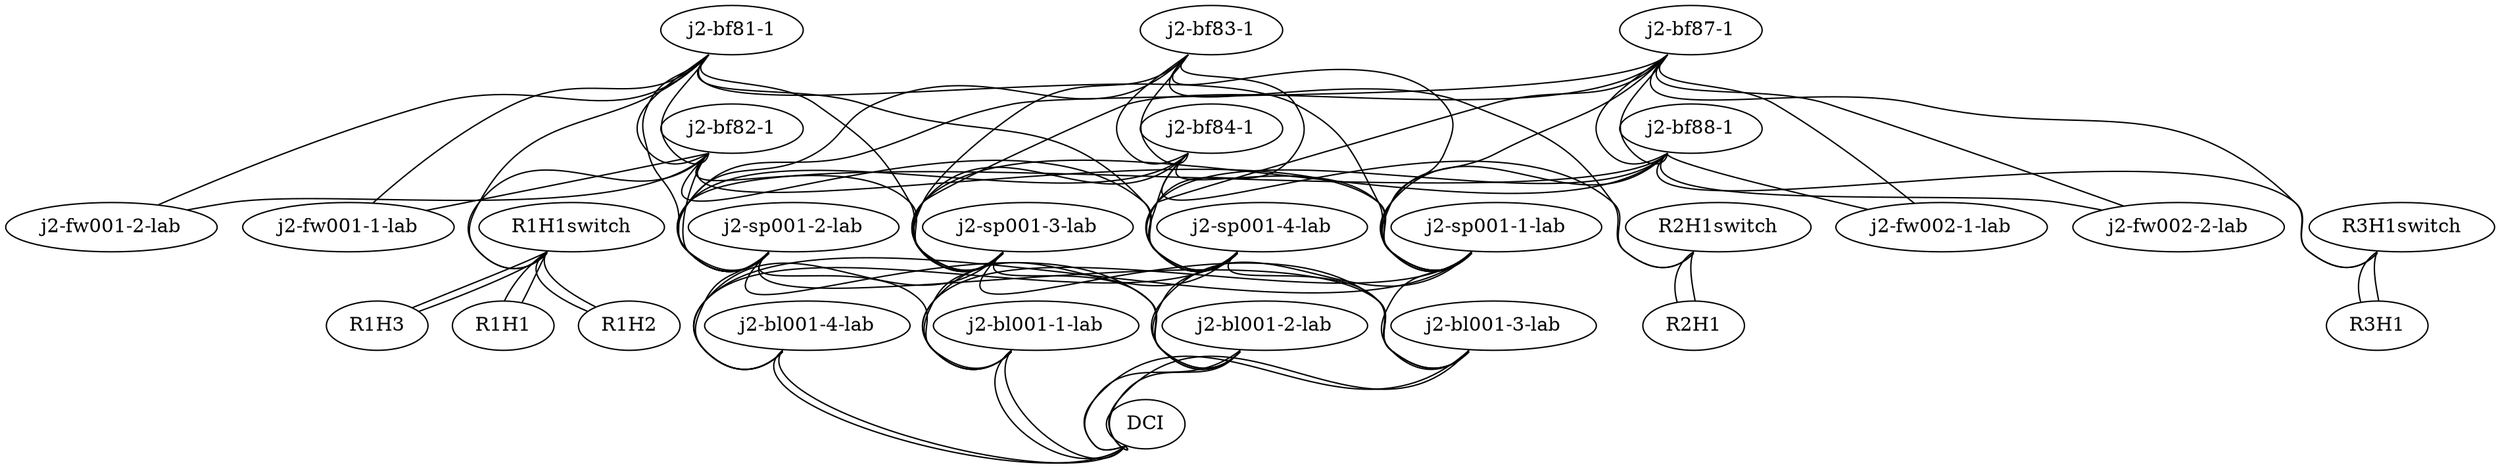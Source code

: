 graph G {
 "j2-bf81-1" [function="leaf" os="CumulusCommunity/cumulus-vx" version="3.7.7" memory="768" config="./helper_scripts/extra_switch_config.sh"]
 "j2-bf82-1" [function="leaf" os="CumulusCommunity/cumulus-vx" version="3.7.7" memory="768" config="./helper_scripts/extra_switch_config.sh"]
 "j2-bf83-1" [function="leaf" os="CumulusCommunity/cumulus-vx" version="3.7.7" memory="768" config="./helper_scripts/extra_switch_config.sh"]
 "j2-bf84-1" [function="leaf" os="CumulusCommunity/cumulus-vx" version="3.7.7" memory="768" config="./helper_scripts/extra_switch_config.sh"]
 "j2-bf87-1" [function="leaf" os="CumulusCommunity/cumulus-vx" version="3.7.7" memory="768" config="./helper_scripts/extra_switch_config.sh"]
 "j2-bf88-1" [function="leaf" os="CumulusCommunity/cumulus-vx" version="3.7.7" memory="768" config="./helper_scripts/extra_switch_config.sh"]

 "j2-sp001-1-lab" [function="leaf" os="CumulusCommunity/cumulus-vx" version="3.7.7" memory="768" config="./helper_scripts/extra_switch_config.sh"]
 "j2-sp001-2-lab" [function="leaf" os="CumulusCommunity/cumulus-vx" version="3.7.7" memory="768" config="./helper_scripts/extra_switch_config.sh"]
 "j2-sp001-3-lab" [function="leaf" os="CumulusCommunity/cumulus-vx" version="3.7.7" memory="768" config="./helper_scripts/extra_switch_config.sh"]
 "j2-sp001-4-lab" [function="leaf" os="CumulusCommunity/cumulus-vx" version="3.7.7" memory="768" config="./helper_scripts/extra_switch_config.sh"]

 "j2-bl001-1-lab" [function="leaf" os="CumulusCommunity/cumulus-vx" version="3.7.7" memory="768" config="./helper_scripts/extra_switch_config.sh"]
 "j2-bl001-2-lab" [function="leaf" os="CumulusCommunity/cumulus-vx" version="3.7.7" memory="768" config="./helper_scripts/extra_switch_config.sh"]
 "j2-bl001-3-lab" [function="leaf" os="CumulusCommunity/cumulus-vx" version="3.7.7" memory="768" config="./helper_scripts/extra_switch_config.sh"]
 "j2-bl001-4-lab" [function="leaf" os="CumulusCommunity/cumulus-vx" version="3.7.7" memory="768" config="./helper_scripts/extra_switch_config.sh"]

 "DCI" [function="host" os="CumulusCommunity/cumulus-vx" version="3.7.7" memory="768" config="./helper_scripts/extra_switch_config.sh"]

#Firewall
 "j2-fw001-1-lab" [function="host" os="generic/ubuntu1804" memory="512" config="./helper_scripts/extra_server_config.sh"]
 "j2-fw001-2-lab" [function="host" os="generic/ubuntu1804" memory="512" config="./helper_scripts/extra_server_config.sh"]

 "j2-fw002-1-lab" [function="host" os="generic/ubuntu1804" memory="512" config="./helper_scripts/extra_server_config.sh"]
 "j2-fw002-2-lab" [function="host" os="generic/ubuntu1804" memory="512" config="./helper_scripts/extra_server_config.sh"]

 "R1H1switch"  [function="leaf" os="CumulusCommunity/cumulus-vx" version="3.7.7" memory="768" config="./helper_scripts/extra_switch_config.sh"]
 "R2H1switch"  [function="leaf" os="CumulusCommunity/cumulus-vx" version="3.7.7" memory="768" config="./helper_scripts/extra_switch_config.sh"]
 "R3H1switch"  [function="leaf" os="CumulusCommunity/cumulus-vx" version="3.7.7" memory="768" config="./helper_scripts/extra_switch_config.sh"]
 "R1H1" [function="host" os="generic/ubuntu1804" memory="512" config="./helper_scripts/extra_server_config.sh"]
 "R1H2" [function="host" os="generic/ubuntu1804" memory="512" config="./helper_scripts/extra_server_config.sh"]
 "R1H3" [function="host" os="generic/ubuntu1804" memory="512" config="./helper_scripts/extra_server_config.sh"]
 "R2H1" [function="host" os="generic/ubuntu1804" memory="512" config="./helper_scripts/extra_server_config.sh"]
 "R3H1" [function="host" os="generic/ubuntu1804" memory="512" config="./helper_scripts/extra_server_config.sh"]

 #"oob-mgmt-server" [function="oob-server" memory="512" mgmt_ip="100.78.255.254/24"]

#Leaf to Spine connections
 "j2-bf81-1":"swp29" -- "j2-sp001-1-lab":"swp1"
 "j2-bf81-1":"swp30" -- "j2-sp001-2-lab":"swp1"
 "j2-bf81-1":"swp31" -- "j2-sp001-3-lab":"swp1"
 "j2-bf81-1":"swp32" -- "j2-sp001-4-lab":"swp1"

 "j2-bf82-1":"swp29" -- "j2-sp001-1-lab":"swp2"
 "j2-bf82-1":"swp30" -- "j2-sp001-2-lab":"swp2"
 "j2-bf82-1":"swp31" -- "j2-sp001-3-lab":"swp2"
 "j2-bf82-1":"swp32" -- "j2-sp001-4-lab":"swp2"

 "j2-bf83-1":"swp29" -- "j2-sp001-1-lab":"swp3"
 "j2-bf83-1":"swp30" -- "j2-sp001-2-lab":"swp3"
 "j2-bf83-1":"swp31" -- "j2-sp001-3-lab":"swp3"
 "j2-bf83-1":"swp32" -- "j2-sp001-4-lab":"swp3"

 "j2-bf84-1":"swp29" -- "j2-sp001-1-lab":"swp4"
 "j2-bf84-1":"swp30" -- "j2-sp001-2-lab":"swp4"
 "j2-bf84-1":"swp31" -- "j2-sp001-3-lab":"swp4"
 "j2-bf84-1":"swp32" -- "j2-sp001-4-lab":"swp4"

 "j2-bf87-1":"swp29" -- "j2-sp001-1-lab":"swp7"
 "j2-bf87-1":"swp30" -- "j2-sp001-2-lab":"swp7"
 "j2-bf87-1":"swp31" -- "j2-sp001-3-lab":"swp7"
 "j2-bf87-1":"swp32" -- "j2-sp001-4-lab":"swp7"

 "j2-bf88-1":"swp29" -- "j2-sp001-1-lab":"swp8"
 "j2-bf88-1":"swp30" -- "j2-sp001-2-lab":"swp8"
 "j2-bf88-1":"swp31" -- "j2-sp001-3-lab":"swp8"
 "j2-bf88-1":"swp32" -- "j2-sp001-4-lab":"swp8"

#Border to Spine connections
 "j2-sp001-1-lab":"swp29" -- "j2-bl001-1-lab":"swp1"
 "j2-sp001-1-lab":"swp30" -- "j2-bl001-2-lab":"swp1"
 "j2-sp001-1-lab":"swp31" -- "j2-bl001-3-lab":"swp1"
 "j2-sp001-1-lab":"swp32" -- "j2-bl001-4-lab":"swp1"

 "j2-sp001-2-lab":"swp29" -- "j2-bl001-1-lab":"swp2"
 "j2-sp001-2-lab":"swp30" -- "j2-bl001-2-lab":"swp2"
 "j2-sp001-2-lab":"swp31" -- "j2-bl001-3-lab":"swp2"
 "j2-sp001-2-lab":"swp32" -- "j2-bl001-4-lab":"swp2"

 "j2-sp001-3-lab":"swp29" -- "j2-bl001-1-lab":"swp3"
 "j2-sp001-3-lab":"swp30" -- "j2-bl001-2-lab":"swp3"
 "j2-sp001-3-lab":"swp31" -- "j2-bl001-3-lab":"swp3"
 "j2-sp001-3-lab":"swp32" -- "j2-bl001-4-lab":"swp3"

 "j2-sp001-4-lab":"swp29" -- "j2-bl001-1-lab":"swp4"
 "j2-sp001-4-lab":"swp30" -- "j2-bl001-2-lab":"swp4"
 "j2-sp001-4-lab":"swp31" -- "j2-bl001-3-lab":"swp4"
 "j2-sp001-4-lab":"swp32" -- "j2-bl001-4-lab":"swp4"

#DCI Private/DCI Public
 "j2-bl001-1-lab":"swp19s0" -- "DCI":"swp1"
 "j2-bl001-1-lab":"swp19s1" -- "DCI":"swp2"

 "j2-bl001-2-lab":"swp19s0" -- "DCI":"swp3"
 "j2-bl001-2-lab":"swp19s1" -- "DCI":"swp4"

 "j2-bl001-3-lab":"swp19s0" -- "DCI":"swp5"
 "j2-bl001-3-lab":"swp19s1" -- "DCI":"swp6"

 "j2-bl001-4-lab":"swp19s0" -- "DCI":"swp7"
 "j2-bl001-4-lab":"swp19s1" -- "DCI":"swp8"

#FW CONNECTIONS
 "j2-bf81-1":"swp25" -- "j2-fw001-1-lab":"eth1"
 "j2-bf81-1":"swp26" -- "j2-fw001-2-lab":"eth1"
 "j2-bf82-1":"swp25" -- "j2-fw001-1-lab":"eth2"
 "j2-bf82-1":"swp26" -- "j2-fw001-2-lab":"eth2"

 "j2-bf87-1":"swp25" -- "j2-fw002-1-lab":"eth1"
 "j2-bf87-1":"swp26" -- "j2-fw002-2-lab":"eth1"
 "j2-bf88-1":"swp25" -- "j2-fw002-1-lab":"eth2"
 "j2-bf88-1":"swp26" -- "j2-fw002-2-lab":"eth2"

#SERVER CONNECTIONS
 #RACK1
 "j2-bf81-1":"swp1s0" -- "R1H1switch":"swp31"
 "j2-bf82-1":"swp1s0" -- "R1H1switch":"swp32"
 "R1H1switch":"swp1" -- "R1H1":"eth1"
 "R1H1switch":"swp2" -- "R1H1":"eth2"
 "R1H1switch":"swp3" -- "R1H2":"eth1"
 "R1H1switch":"swp4" -- "R1H2":"eth2"
 "R1H1switch":"swp5" -- "R1H3":"eth1"
 "R1H1switch":"swp6" -- "R1H3":"eth2"

 #RACK2
 "j2-bf83-1":"swp1s0" -- "R2H1switch":"swp31"
 "j2-bf84-1":"swp1s0" -- "R2H1switch":"swp32"
 "R2H1switch":"swp1" -- "R2H1":"eth1"
 "R2H1switch":"swp2" -- "R2H1":"eth2"

 #RACK3
 "j2-bf87-1":"swp1s0" -- "R3H1switch":"swp31"
 "j2-bf88-1":"swp1s0" -- "R3H1switch":"swp32"
 "R3H1switch":"swp1" -- "R3H1":"eth1"
 "R3H1switch":"swp2" -- "R3H1":"eth2"

#MLAG CONNECTIONS
 "j2-bf81-1":"swp27" -- "j2-bf82-1":"swp27"
 "j2-bf81-1":"swp28" -- "j2-bf82-1":"swp28"

 "j2-bf83-1":"swp27" -- "j2-bf84-1":"swp27"
 "j2-bf83-1":"swp28" -- "j2-bf84-1":"swp28"

 "j2-bf87-1":"swp27" -- "j2-bf88-1":"swp27"
 "j2-bf87-1":"swp28" -- "j2-bf88-1":"swp28"

}